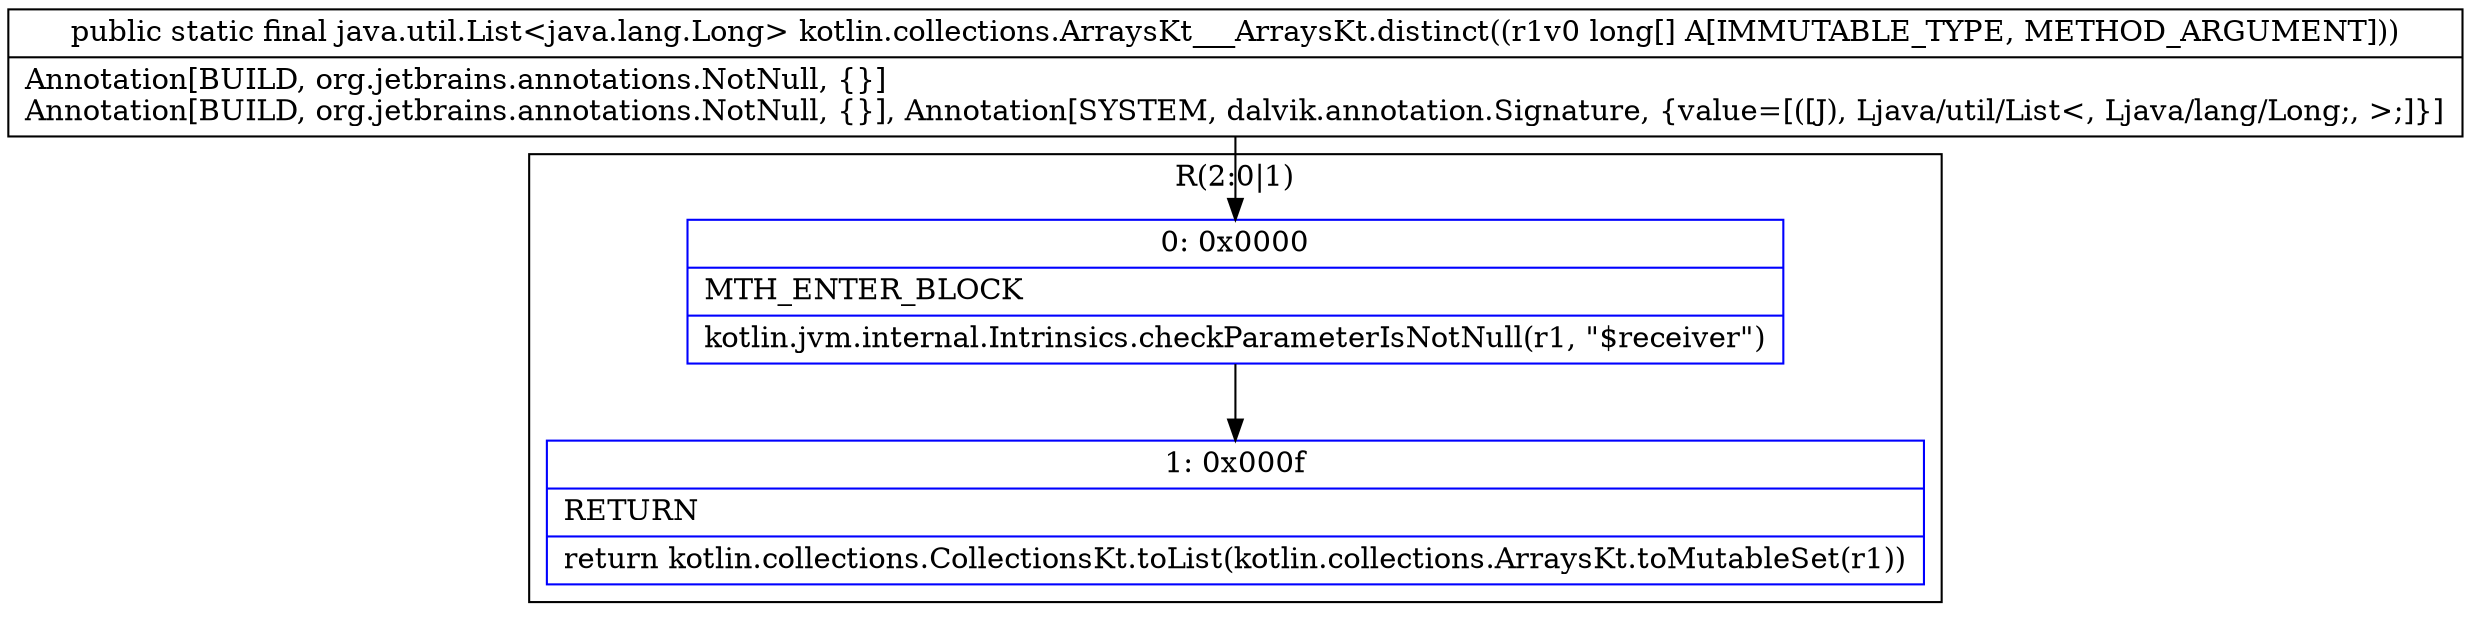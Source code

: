 digraph "CFG forkotlin.collections.ArraysKt___ArraysKt.distinct([J)Ljava\/util\/List;" {
subgraph cluster_Region_82848392 {
label = "R(2:0|1)";
node [shape=record,color=blue];
Node_0 [shape=record,label="{0\:\ 0x0000|MTH_ENTER_BLOCK\l|kotlin.jvm.internal.Intrinsics.checkParameterIsNotNull(r1, \"$receiver\")\l}"];
Node_1 [shape=record,label="{1\:\ 0x000f|RETURN\l|return kotlin.collections.CollectionsKt.toList(kotlin.collections.ArraysKt.toMutableSet(r1))\l}"];
}
MethodNode[shape=record,label="{public static final java.util.List\<java.lang.Long\> kotlin.collections.ArraysKt___ArraysKt.distinct((r1v0 long[] A[IMMUTABLE_TYPE, METHOD_ARGUMENT]))  | Annotation[BUILD, org.jetbrains.annotations.NotNull, \{\}]\lAnnotation[BUILD, org.jetbrains.annotations.NotNull, \{\}], Annotation[SYSTEM, dalvik.annotation.Signature, \{value=[([J), Ljava\/util\/List\<, Ljava\/lang\/Long;, \>;]\}]\l}"];
MethodNode -> Node_0;
Node_0 -> Node_1;
}

